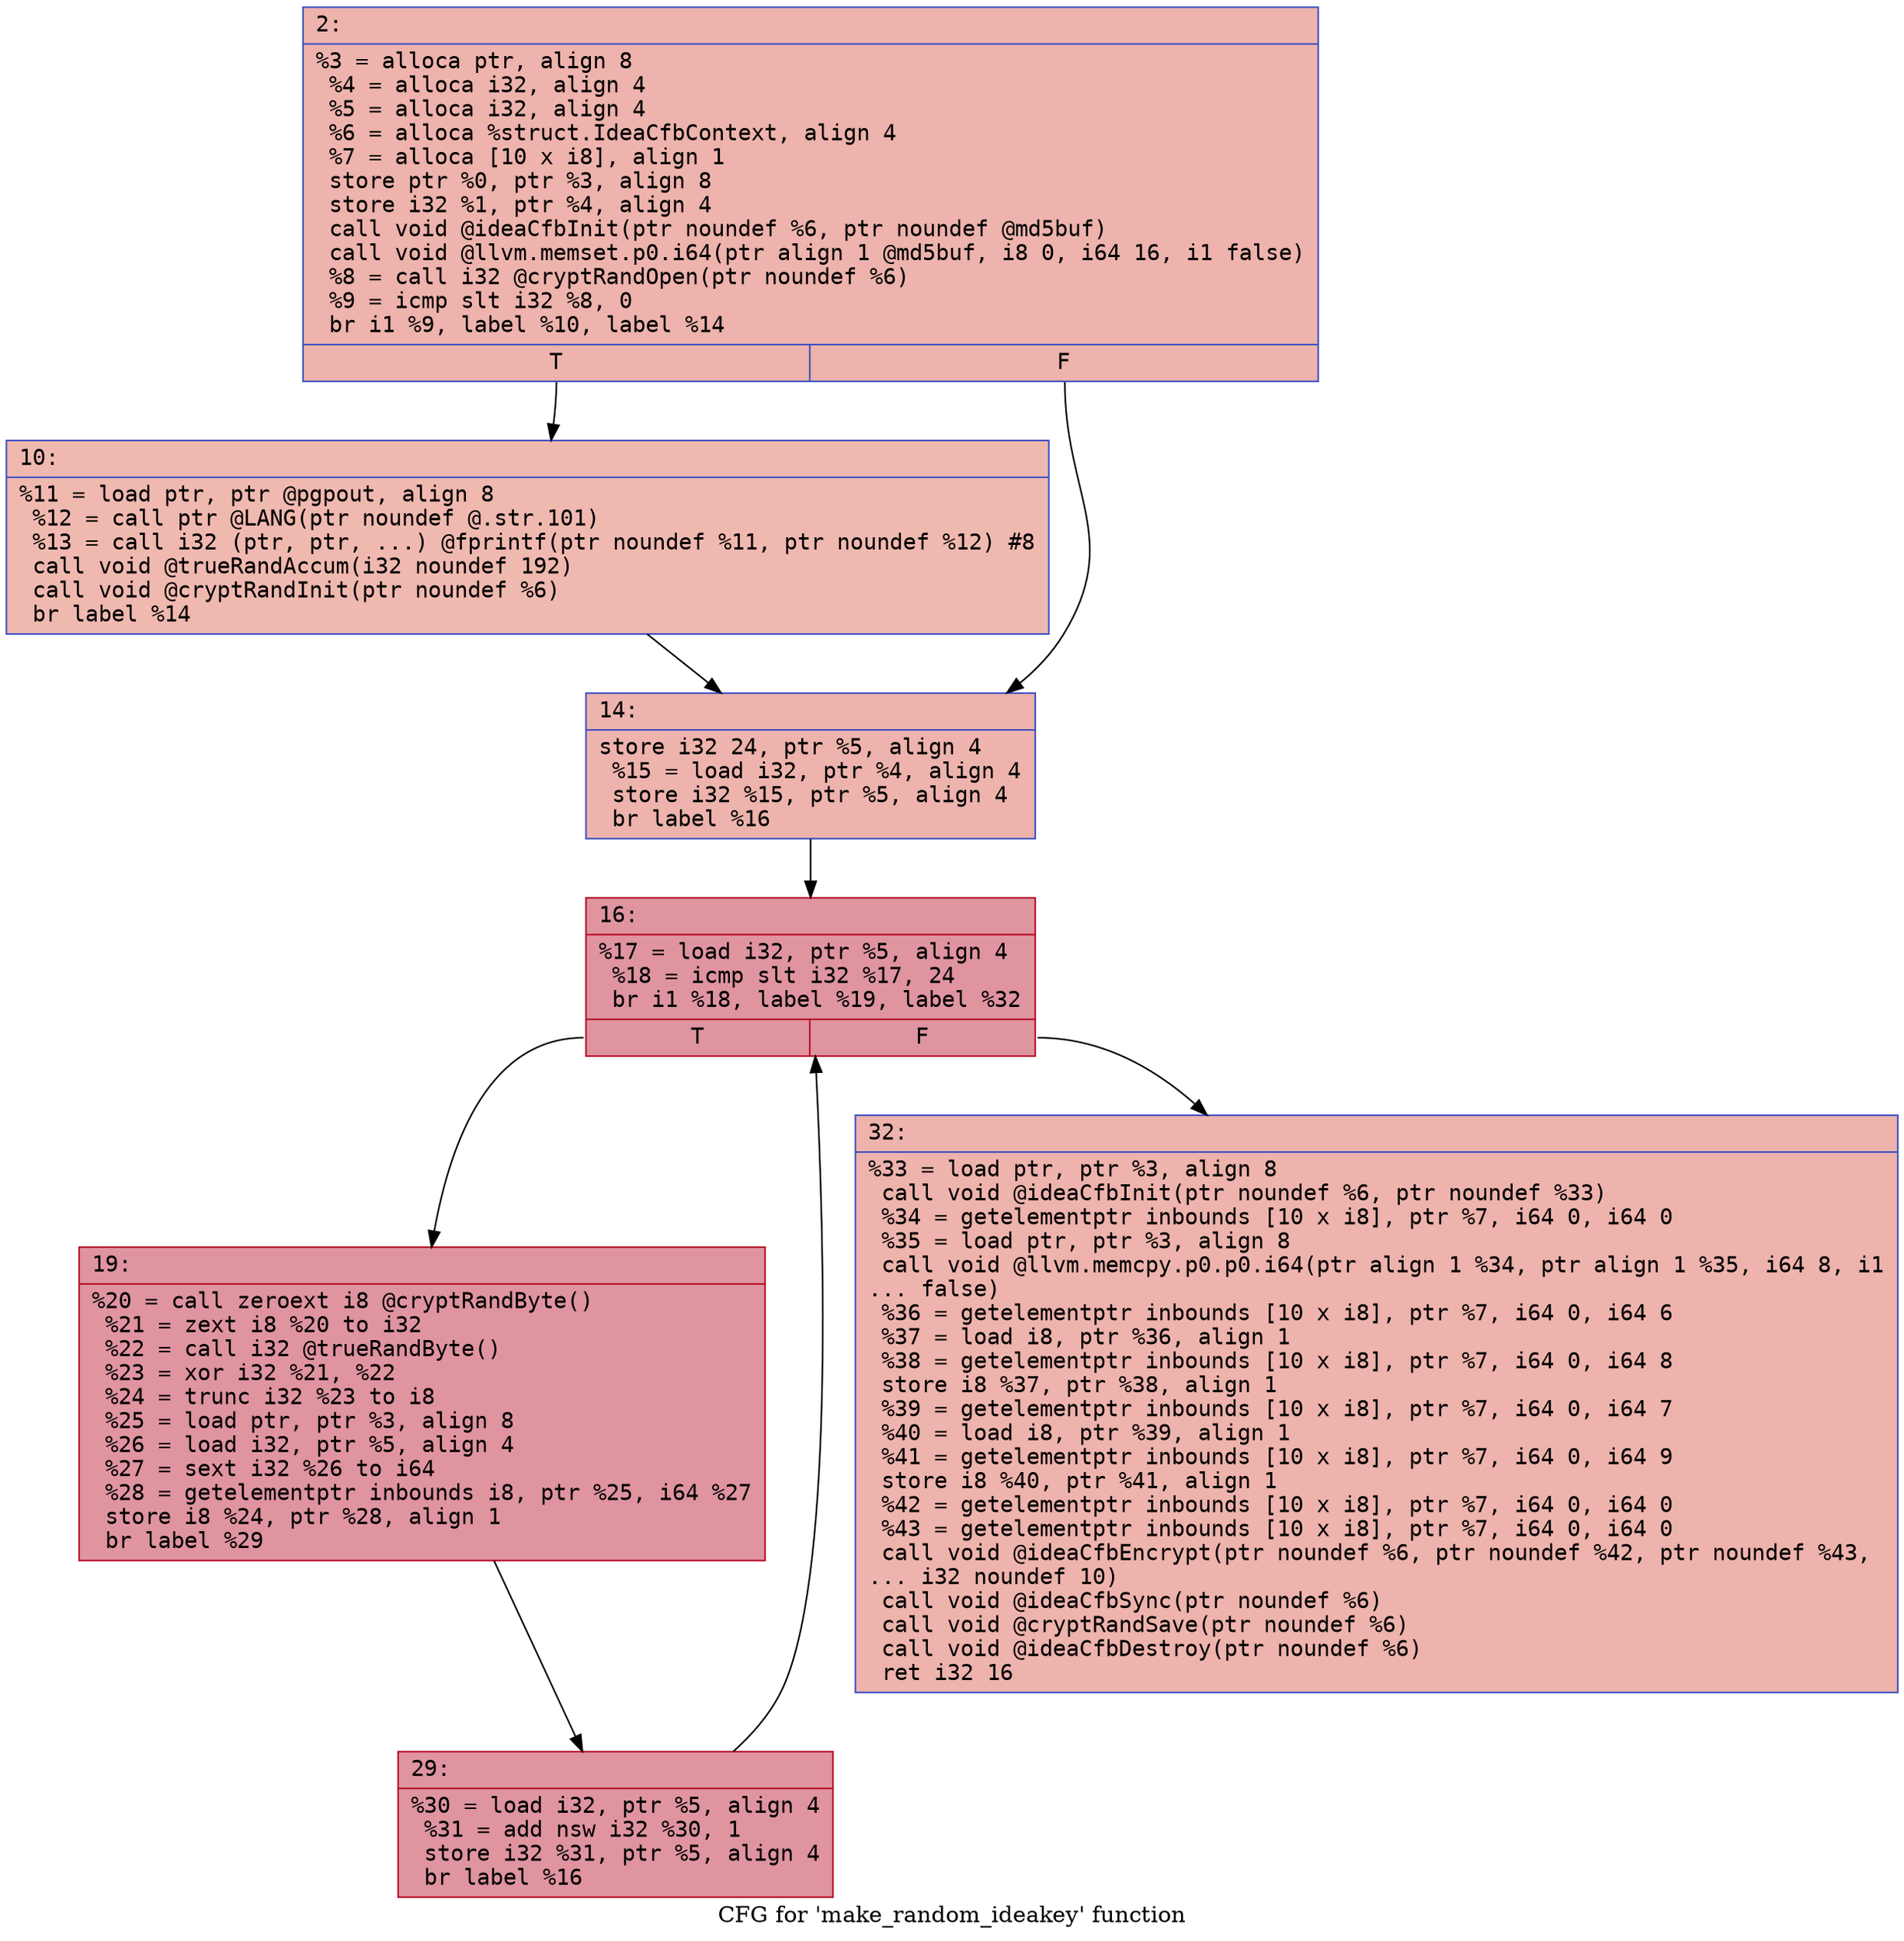 digraph "CFG for 'make_random_ideakey' function" {
	label="CFG for 'make_random_ideakey' function";

	Node0x6000002a7480 [shape=record,color="#3d50c3ff", style=filled, fillcolor="#d6524470" fontname="Courier",label="{2:\l|  %3 = alloca ptr, align 8\l  %4 = alloca i32, align 4\l  %5 = alloca i32, align 4\l  %6 = alloca %struct.IdeaCfbContext, align 4\l  %7 = alloca [10 x i8], align 1\l  store ptr %0, ptr %3, align 8\l  store i32 %1, ptr %4, align 4\l  call void @ideaCfbInit(ptr noundef %6, ptr noundef @md5buf)\l  call void @llvm.memset.p0.i64(ptr align 1 @md5buf, i8 0, i64 16, i1 false)\l  %8 = call i32 @cryptRandOpen(ptr noundef %6)\l  %9 = icmp slt i32 %8, 0\l  br i1 %9, label %10, label %14\l|{<s0>T|<s1>F}}"];
	Node0x6000002a7480:s0 -> Node0x6000002a74d0[tooltip="2 -> 10\nProbability 37.50%" ];
	Node0x6000002a7480:s1 -> Node0x6000002a7520[tooltip="2 -> 14\nProbability 62.50%" ];
	Node0x6000002a74d0 [shape=record,color="#3d50c3ff", style=filled, fillcolor="#de614d70" fontname="Courier",label="{10:\l|  %11 = load ptr, ptr @pgpout, align 8\l  %12 = call ptr @LANG(ptr noundef @.str.101)\l  %13 = call i32 (ptr, ptr, ...) @fprintf(ptr noundef %11, ptr noundef %12) #8\l  call void @trueRandAccum(i32 noundef 192)\l  call void @cryptRandInit(ptr noundef %6)\l  br label %14\l}"];
	Node0x6000002a74d0 -> Node0x6000002a7520[tooltip="10 -> 14\nProbability 100.00%" ];
	Node0x6000002a7520 [shape=record,color="#3d50c3ff", style=filled, fillcolor="#d6524470" fontname="Courier",label="{14:\l|  store i32 24, ptr %5, align 4\l  %15 = load i32, ptr %4, align 4\l  store i32 %15, ptr %5, align 4\l  br label %16\l}"];
	Node0x6000002a7520 -> Node0x6000002a7570[tooltip="14 -> 16\nProbability 100.00%" ];
	Node0x6000002a7570 [shape=record,color="#b70d28ff", style=filled, fillcolor="#b70d2870" fontname="Courier",label="{16:\l|  %17 = load i32, ptr %5, align 4\l  %18 = icmp slt i32 %17, 24\l  br i1 %18, label %19, label %32\l|{<s0>T|<s1>F}}"];
	Node0x6000002a7570:s0 -> Node0x6000002a75c0[tooltip="16 -> 19\nProbability 96.88%" ];
	Node0x6000002a7570:s1 -> Node0x6000002a7660[tooltip="16 -> 32\nProbability 3.12%" ];
	Node0x6000002a75c0 [shape=record,color="#b70d28ff", style=filled, fillcolor="#b70d2870" fontname="Courier",label="{19:\l|  %20 = call zeroext i8 @cryptRandByte()\l  %21 = zext i8 %20 to i32\l  %22 = call i32 @trueRandByte()\l  %23 = xor i32 %21, %22\l  %24 = trunc i32 %23 to i8\l  %25 = load ptr, ptr %3, align 8\l  %26 = load i32, ptr %5, align 4\l  %27 = sext i32 %26 to i64\l  %28 = getelementptr inbounds i8, ptr %25, i64 %27\l  store i8 %24, ptr %28, align 1\l  br label %29\l}"];
	Node0x6000002a75c0 -> Node0x6000002a7610[tooltip="19 -> 29\nProbability 100.00%" ];
	Node0x6000002a7610 [shape=record,color="#b70d28ff", style=filled, fillcolor="#b70d2870" fontname="Courier",label="{29:\l|  %30 = load i32, ptr %5, align 4\l  %31 = add nsw i32 %30, 1\l  store i32 %31, ptr %5, align 4\l  br label %16\l}"];
	Node0x6000002a7610 -> Node0x6000002a7570[tooltip="29 -> 16\nProbability 100.00%" ];
	Node0x6000002a7660 [shape=record,color="#3d50c3ff", style=filled, fillcolor="#d6524470" fontname="Courier",label="{32:\l|  %33 = load ptr, ptr %3, align 8\l  call void @ideaCfbInit(ptr noundef %6, ptr noundef %33)\l  %34 = getelementptr inbounds [10 x i8], ptr %7, i64 0, i64 0\l  %35 = load ptr, ptr %3, align 8\l  call void @llvm.memcpy.p0.p0.i64(ptr align 1 %34, ptr align 1 %35, i64 8, i1\l... false)\l  %36 = getelementptr inbounds [10 x i8], ptr %7, i64 0, i64 6\l  %37 = load i8, ptr %36, align 1\l  %38 = getelementptr inbounds [10 x i8], ptr %7, i64 0, i64 8\l  store i8 %37, ptr %38, align 1\l  %39 = getelementptr inbounds [10 x i8], ptr %7, i64 0, i64 7\l  %40 = load i8, ptr %39, align 1\l  %41 = getelementptr inbounds [10 x i8], ptr %7, i64 0, i64 9\l  store i8 %40, ptr %41, align 1\l  %42 = getelementptr inbounds [10 x i8], ptr %7, i64 0, i64 0\l  %43 = getelementptr inbounds [10 x i8], ptr %7, i64 0, i64 0\l  call void @ideaCfbEncrypt(ptr noundef %6, ptr noundef %42, ptr noundef %43,\l... i32 noundef 10)\l  call void @ideaCfbSync(ptr noundef %6)\l  call void @cryptRandSave(ptr noundef %6)\l  call void @ideaCfbDestroy(ptr noundef %6)\l  ret i32 16\l}"];
}
